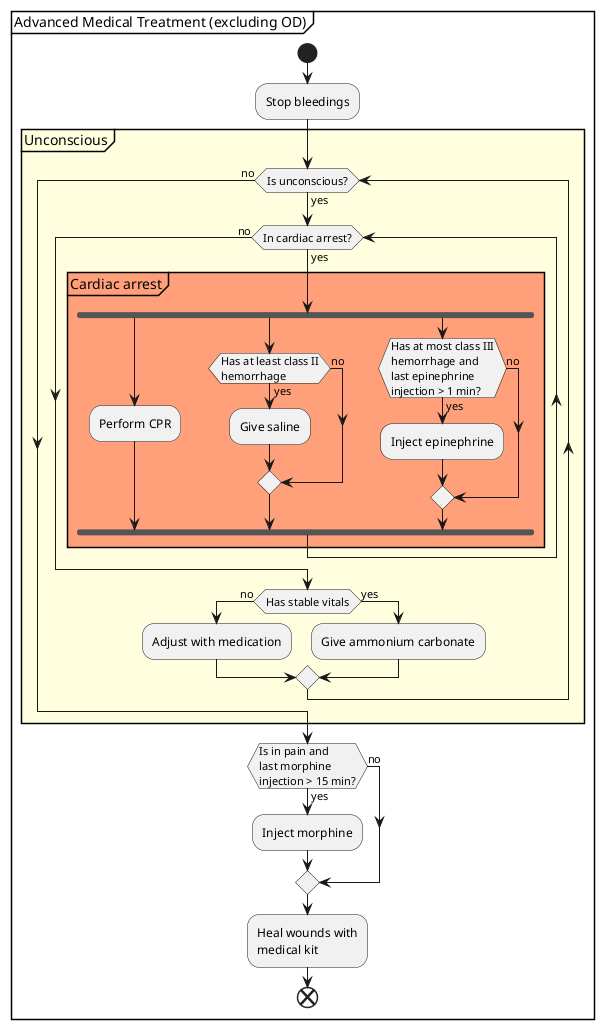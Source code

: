 @startuml
partition "Advanced Medical Treatment (excluding OD)" {
    start
    :Stop bleedings;
    partition "Unconscious" #LightYellow {
        while (Is unconscious?) is (yes)
            while (In cardiac arrest?) is (yes)
                partition "Cardiac arrest" #LightSalmon {
                    fork
                        :Perform CPR;
                    fork again
                        if (Has at least class II\nhemorrhage) then (yes)
                            :Give saline;
                        else (no)
                        endif
                    fork again
                        if (Has at most class III\nhemorrhage and\nlast epinephrine\ninjection > 1 min?) then (yes)
                            :Inject epinephrine;
                        else (no)
                        endif
                    end fork
                }
            endwhile (no)
            if (Has stable vitals) then (no)
                :Adjust with medication;
            else (yes)
                :Give ammonium carbonate;
            endif
        endwhile (no)
    }

    if (Is in pain and\nlast morphine\ninjection > 15 min?) then (yes)
        :Inject morphine;
    else (no)
    endif

    :Heal wounds with\nmedical kit;
    end
}
@enduml
